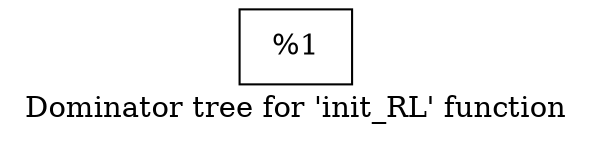 digraph "Dominator tree for 'init_RL' function" {
	label="Dominator tree for 'init_RL' function";

	Node0x1e84290 [shape=record,label="{%1}"];
}
